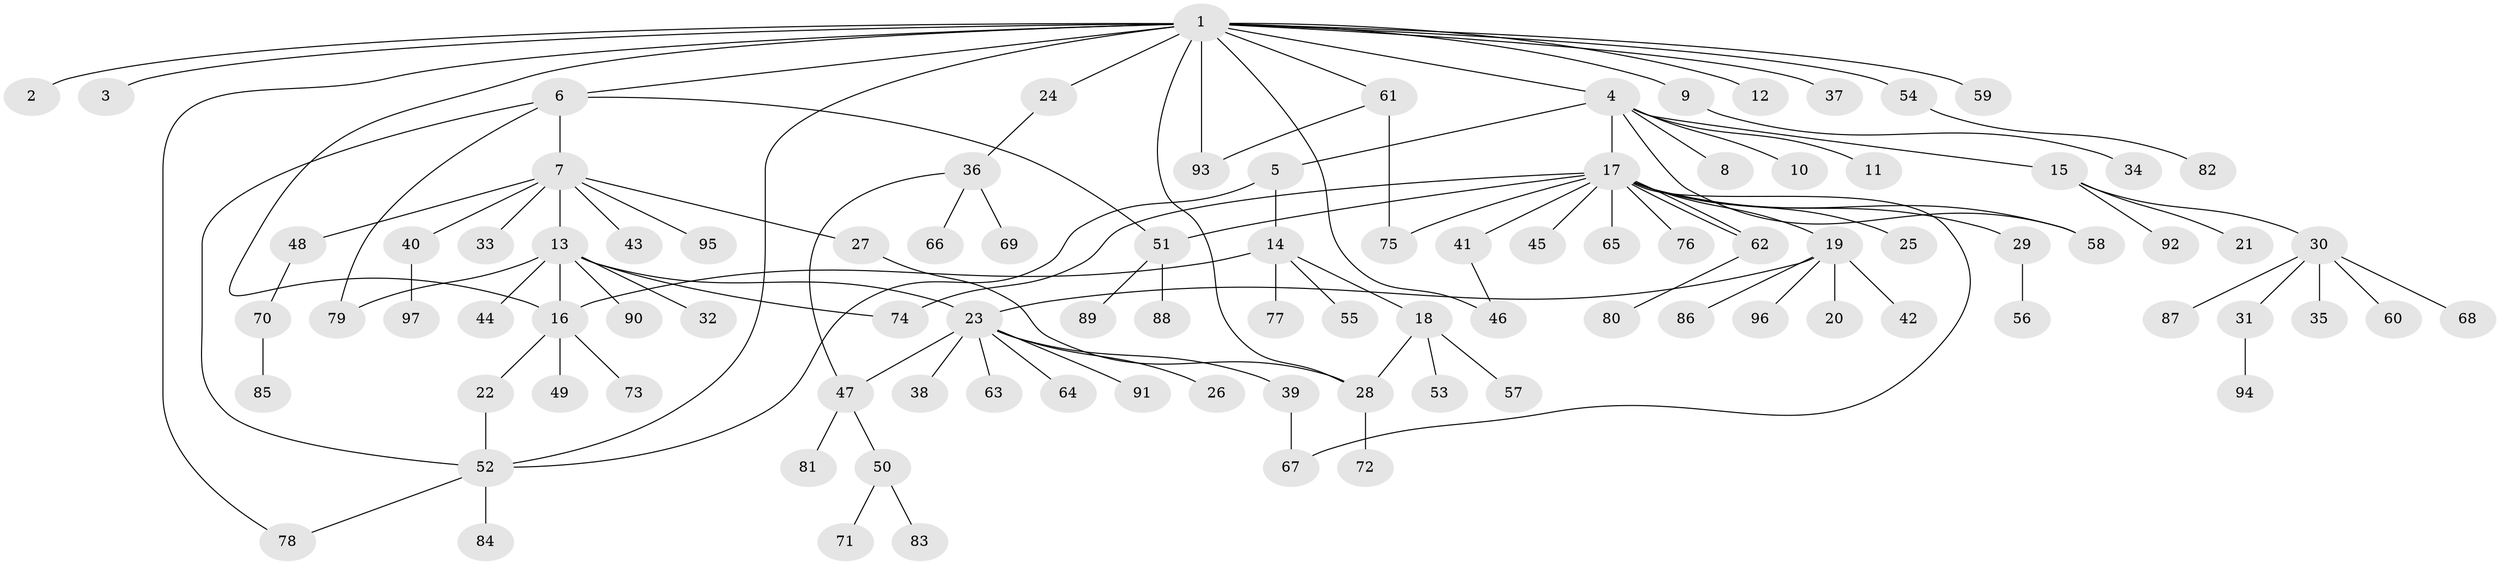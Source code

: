 // Generated by graph-tools (version 1.1) at 2025/14/03/09/25 04:14:31]
// undirected, 97 vertices, 115 edges
graph export_dot {
graph [start="1"]
  node [color=gray90,style=filled];
  1;
  2;
  3;
  4;
  5;
  6;
  7;
  8;
  9;
  10;
  11;
  12;
  13;
  14;
  15;
  16;
  17;
  18;
  19;
  20;
  21;
  22;
  23;
  24;
  25;
  26;
  27;
  28;
  29;
  30;
  31;
  32;
  33;
  34;
  35;
  36;
  37;
  38;
  39;
  40;
  41;
  42;
  43;
  44;
  45;
  46;
  47;
  48;
  49;
  50;
  51;
  52;
  53;
  54;
  55;
  56;
  57;
  58;
  59;
  60;
  61;
  62;
  63;
  64;
  65;
  66;
  67;
  68;
  69;
  70;
  71;
  72;
  73;
  74;
  75;
  76;
  77;
  78;
  79;
  80;
  81;
  82;
  83;
  84;
  85;
  86;
  87;
  88;
  89;
  90;
  91;
  92;
  93;
  94;
  95;
  96;
  97;
  1 -- 2;
  1 -- 3;
  1 -- 4;
  1 -- 6;
  1 -- 9;
  1 -- 12;
  1 -- 16;
  1 -- 24;
  1 -- 28;
  1 -- 37;
  1 -- 46;
  1 -- 52;
  1 -- 54;
  1 -- 59;
  1 -- 61;
  1 -- 78;
  1 -- 93;
  4 -- 5;
  4 -- 8;
  4 -- 10;
  4 -- 11;
  4 -- 15;
  4 -- 17;
  4 -- 58;
  5 -- 14;
  5 -- 52;
  6 -- 7;
  6 -- 51;
  6 -- 52;
  6 -- 79;
  7 -- 13;
  7 -- 27;
  7 -- 33;
  7 -- 40;
  7 -- 43;
  7 -- 48;
  7 -- 95;
  9 -- 34;
  13 -- 16;
  13 -- 23;
  13 -- 32;
  13 -- 44;
  13 -- 74;
  13 -- 79;
  13 -- 90;
  14 -- 16;
  14 -- 18;
  14 -- 55;
  14 -- 77;
  15 -- 21;
  15 -- 30;
  15 -- 92;
  16 -- 22;
  16 -- 49;
  16 -- 73;
  17 -- 19;
  17 -- 25;
  17 -- 29;
  17 -- 41;
  17 -- 45;
  17 -- 51;
  17 -- 58;
  17 -- 62;
  17 -- 62;
  17 -- 65;
  17 -- 67;
  17 -- 74;
  17 -- 75;
  17 -- 76;
  18 -- 28;
  18 -- 53;
  18 -- 57;
  19 -- 20;
  19 -- 23;
  19 -- 42;
  19 -- 86;
  19 -- 96;
  22 -- 52;
  23 -- 26;
  23 -- 38;
  23 -- 39;
  23 -- 47;
  23 -- 63;
  23 -- 64;
  23 -- 91;
  24 -- 36;
  27 -- 28;
  28 -- 72;
  29 -- 56;
  30 -- 31;
  30 -- 35;
  30 -- 60;
  30 -- 68;
  30 -- 87;
  31 -- 94;
  36 -- 47;
  36 -- 66;
  36 -- 69;
  39 -- 67;
  40 -- 97;
  41 -- 46;
  47 -- 50;
  47 -- 81;
  48 -- 70;
  50 -- 71;
  50 -- 83;
  51 -- 88;
  51 -- 89;
  52 -- 78;
  52 -- 84;
  54 -- 82;
  61 -- 75;
  61 -- 93;
  62 -- 80;
  70 -- 85;
}

